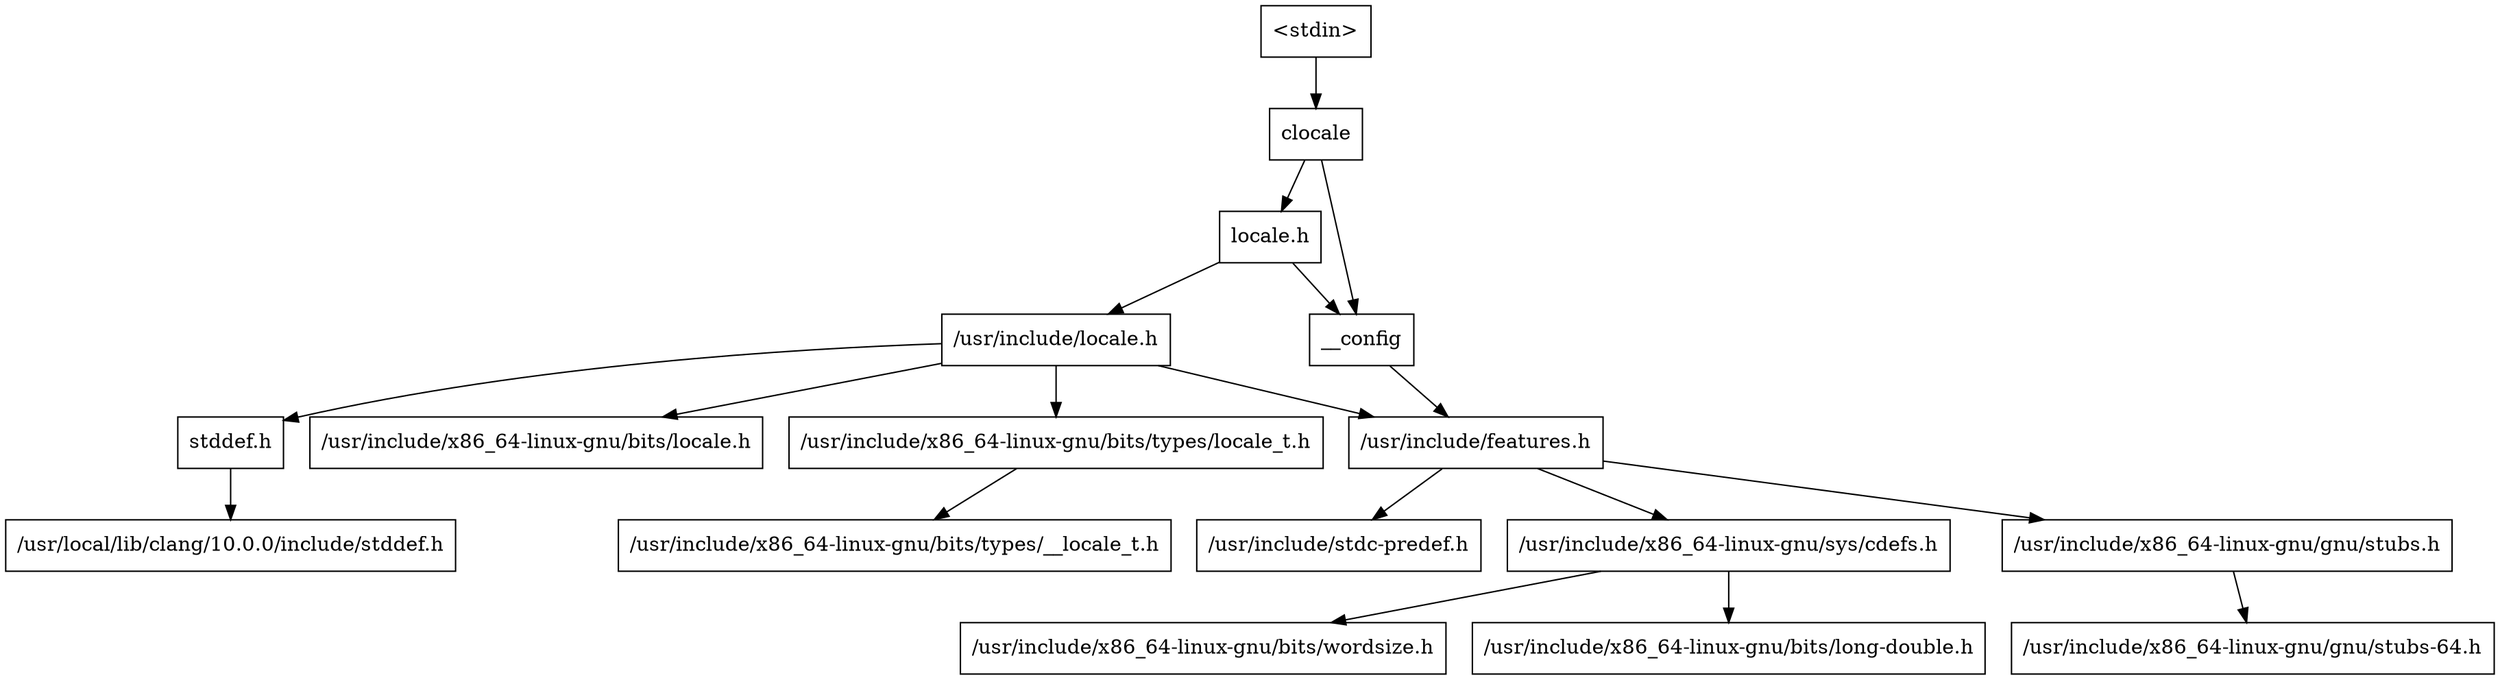 digraph "dependencies" {
  header_0 [ shape="box", label="\<stdin\>" ];
  header_1 [ shape="box", label="clocale" ];
  header_11 [ shape="box", label="locale.h" ];
  header_12 [ shape="box", label="/usr/include/locale.h" ];
  header_13 [ shape="box", label="stddef.h" ];
  header_14 [ shape="box", label="/usr/local/lib/clang/10.0.0/include/stddef.h" ];
  header_15 [ shape="box", label="/usr/include/x86_64-linux-gnu/bits/locale.h" ];
  header_16 [ shape="box", label="/usr/include/x86_64-linux-gnu/bits/types/locale_t.h" ];
  header_17 [ shape="box", label="/usr/include/x86_64-linux-gnu/bits/types/__locale_t.h" ];
  header_2 [ shape="box", label="__config" ];
  header_3 [ shape="box", label="/usr/include/features.h" ];
  header_4 [ shape="box", label="/usr/include/stdc-predef.h" ];
  header_5 [ shape="box", label="/usr/include/x86_64-linux-gnu/sys/cdefs.h" ];
  header_6 [ shape="box", label="/usr/include/x86_64-linux-gnu/bits/wordsize.h" ];
  header_7 [ shape="box", label="/usr/include/x86_64-linux-gnu/bits/long-double.h" ];
  header_8 [ shape="box", label="/usr/include/x86_64-linux-gnu/gnu/stubs.h" ];
  header_9 [ shape="box", label="/usr/include/x86_64-linux-gnu/gnu/stubs-64.h" ];
  header_16 -> header_17;
  header_11 -> header_2;
  header_11 -> header_12;
  header_12 -> header_15;
  header_12 -> header_16;
  header_12 -> header_3;
  header_12 -> header_13;
  header_13 -> header_14;
  header_5 -> header_6;
  header_5 -> header_7;
  header_2 -> header_3;
  header_3 -> header_4;
  header_3 -> header_5;
  header_3 -> header_8;
  header_0 -> header_1;
  header_1 -> header_2;
  header_1 -> header_11;
  header_8 -> header_9;
}